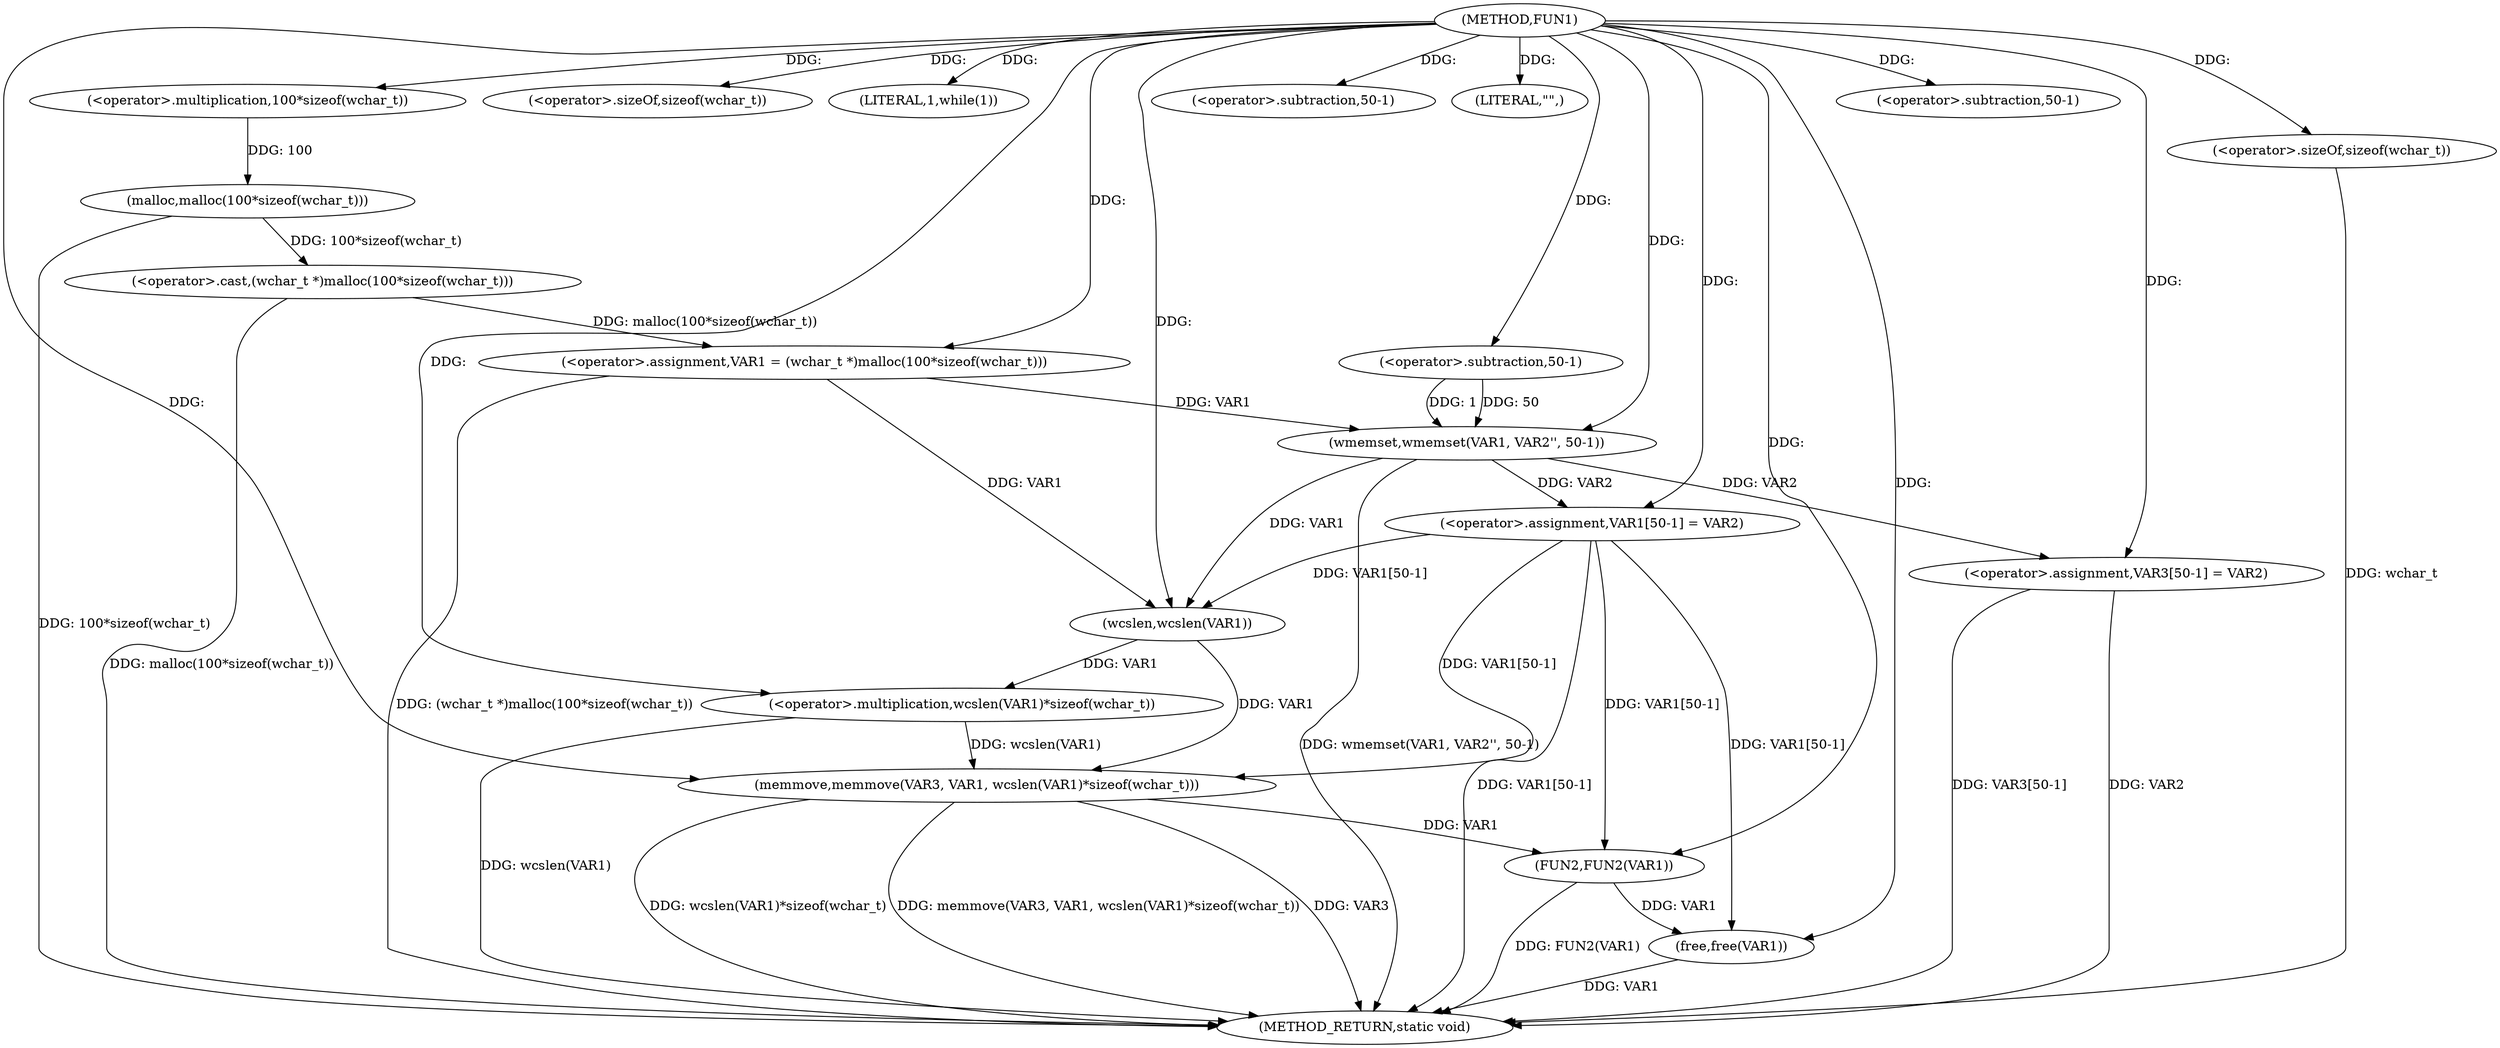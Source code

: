 digraph FUN1 {  
"1000100" [label = "(METHOD,FUN1)" ]
"1000150" [label = "(METHOD_RETURN,static void)" ]
"1000103" [label = "(<operator>.assignment,VAR1 = (wchar_t *)malloc(100*sizeof(wchar_t)))" ]
"1000105" [label = "(<operator>.cast,(wchar_t *)malloc(100*sizeof(wchar_t)))" ]
"1000107" [label = "(malloc,malloc(100*sizeof(wchar_t)))" ]
"1000108" [label = "(<operator>.multiplication,100*sizeof(wchar_t))" ]
"1000110" [label = "(<operator>.sizeOf,sizeof(wchar_t))" ]
"1000113" [label = "(LITERAL,1,while(1))" ]
"1000115" [label = "(wmemset,wmemset(VAR1, VAR2'', 50-1))" ]
"1000118" [label = "(<operator>.subtraction,50-1)" ]
"1000121" [label = "(<operator>.assignment,VAR1[50-1] = VAR2)" ]
"1000124" [label = "(<operator>.subtraction,50-1)" ]
"1000130" [label = "(LITERAL,\"\",)" ]
"1000131" [label = "(memmove,memmove(VAR3, VAR1, wcslen(VAR1)*sizeof(wchar_t)))" ]
"1000134" [label = "(<operator>.multiplication,wcslen(VAR1)*sizeof(wchar_t))" ]
"1000135" [label = "(wcslen,wcslen(VAR1))" ]
"1000137" [label = "(<operator>.sizeOf,sizeof(wchar_t))" ]
"1000139" [label = "(<operator>.assignment,VAR3[50-1] = VAR2)" ]
"1000142" [label = "(<operator>.subtraction,50-1)" ]
"1000146" [label = "(FUN2,FUN2(VAR1))" ]
"1000148" [label = "(free,free(VAR1))" ]
  "1000107" -> "1000150"  [ label = "DDG: 100*sizeof(wchar_t)"] 
  "1000105" -> "1000150"  [ label = "DDG: malloc(100*sizeof(wchar_t))"] 
  "1000103" -> "1000150"  [ label = "DDG: (wchar_t *)malloc(100*sizeof(wchar_t))"] 
  "1000139" -> "1000150"  [ label = "DDG: VAR3[50-1]"] 
  "1000134" -> "1000150"  [ label = "DDG: wcslen(VAR1)"] 
  "1000137" -> "1000150"  [ label = "DDG: wchar_t"] 
  "1000146" -> "1000150"  [ label = "DDG: FUN2(VAR1)"] 
  "1000131" -> "1000150"  [ label = "DDG: memmove(VAR3, VAR1, wcslen(VAR1)*sizeof(wchar_t))"] 
  "1000131" -> "1000150"  [ label = "DDG: VAR3"] 
  "1000131" -> "1000150"  [ label = "DDG: wcslen(VAR1)*sizeof(wchar_t)"] 
  "1000115" -> "1000150"  [ label = "DDG: wmemset(VAR1, VAR2'', 50-1)"] 
  "1000148" -> "1000150"  [ label = "DDG: VAR1"] 
  "1000121" -> "1000150"  [ label = "DDG: VAR1[50-1]"] 
  "1000139" -> "1000150"  [ label = "DDG: VAR2"] 
  "1000105" -> "1000103"  [ label = "DDG: malloc(100*sizeof(wchar_t))"] 
  "1000100" -> "1000103"  [ label = "DDG: "] 
  "1000107" -> "1000105"  [ label = "DDG: 100*sizeof(wchar_t)"] 
  "1000108" -> "1000107"  [ label = "DDG: 100"] 
  "1000100" -> "1000108"  [ label = "DDG: "] 
  "1000100" -> "1000110"  [ label = "DDG: "] 
  "1000100" -> "1000113"  [ label = "DDG: "] 
  "1000103" -> "1000115"  [ label = "DDG: VAR1"] 
  "1000100" -> "1000115"  [ label = "DDG: "] 
  "1000118" -> "1000115"  [ label = "DDG: 50"] 
  "1000118" -> "1000115"  [ label = "DDG: 1"] 
  "1000100" -> "1000118"  [ label = "DDG: "] 
  "1000115" -> "1000121"  [ label = "DDG: VAR2"] 
  "1000100" -> "1000121"  [ label = "DDG: "] 
  "1000100" -> "1000124"  [ label = "DDG: "] 
  "1000100" -> "1000130"  [ label = "DDG: "] 
  "1000100" -> "1000131"  [ label = "DDG: "] 
  "1000135" -> "1000131"  [ label = "DDG: VAR1"] 
  "1000121" -> "1000131"  [ label = "DDG: VAR1[50-1]"] 
  "1000134" -> "1000131"  [ label = "DDG: wcslen(VAR1)"] 
  "1000135" -> "1000134"  [ label = "DDG: VAR1"] 
  "1000103" -> "1000135"  [ label = "DDG: VAR1"] 
  "1000121" -> "1000135"  [ label = "DDG: VAR1[50-1]"] 
  "1000115" -> "1000135"  [ label = "DDG: VAR1"] 
  "1000100" -> "1000135"  [ label = "DDG: "] 
  "1000100" -> "1000134"  [ label = "DDG: "] 
  "1000100" -> "1000137"  [ label = "DDG: "] 
  "1000100" -> "1000139"  [ label = "DDG: "] 
  "1000115" -> "1000139"  [ label = "DDG: VAR2"] 
  "1000100" -> "1000142"  [ label = "DDG: "] 
  "1000131" -> "1000146"  [ label = "DDG: VAR1"] 
  "1000121" -> "1000146"  [ label = "DDG: VAR1[50-1]"] 
  "1000100" -> "1000146"  [ label = "DDG: "] 
  "1000121" -> "1000148"  [ label = "DDG: VAR1[50-1]"] 
  "1000146" -> "1000148"  [ label = "DDG: VAR1"] 
  "1000100" -> "1000148"  [ label = "DDG: "] 
}
